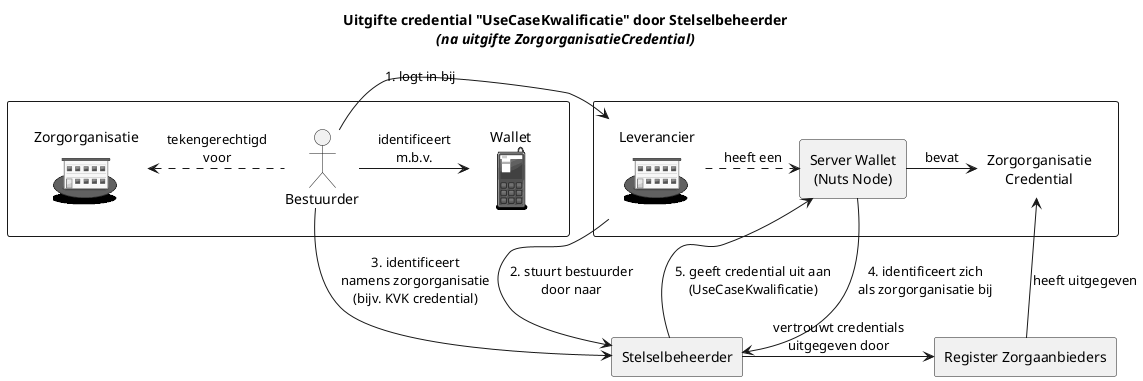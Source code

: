 @startuml
!include <osa/mobile/pda/pda>
!include <osa/site_branch/site_branch>
skinparam {
    DefaultTextAlignment center
}

title Uitgifte credential "UseCaseKwalificatie" door Stelselbeheerder\n<i>(na uitgifte ZorgorganisatieCredential)</i>

rectangle {
    actor Bestuurder
    label Wallet as "Wallet\n<$pda{scale=0.5}>"
    label Zorgorganisatie as "Zorgorganisatie\n<$site_branch{scale=0.5}>"
}

rectangle {
    label Leverancier as "Leverancier\n<$site_branch{scale=0.5}>"
    rectangle NutsNode as "Server Wallet\n(Nuts Node)"
    label ZorgorganisatieCredential as "Zorgorganisatie\nCredential"
}

rectangle "Register Zorgaanbieders" as OrgRegistry
rectangle "Stelselbeheerder" as Stelselbeheerder

Bestuurder -> Leverancier : 1. logt in bij
Leverancier -down-> Stelselbeheerder : 2. stuurt bestuurder\ndoor naar
Bestuurder -down-> Stelselbeheerder : 3. identificeert\nnamens zorgorganisatie\n(bijv. KVK credential)
Bestuurder -.left-> Zorgorganisatie : tekengerechtigd\nvoor
NutsNode -down-> Stelselbeheerder : 4. identificeert zich\nals zorgorganisatie bij
Stelselbeheerder -> NutsNode : 5. geeft credential uit aan\n(UseCaseKwalificatie)
Leverancier -.right-> NutsNode : heeft een
Bestuurder -> Wallet : identificeert\nm.b.v.

NutsNode -> ZorgorganisatieCredential : bevat
Stelselbeheerder -> OrgRegistry : vertrouwt credentials\nuitgegeven door
OrgRegistry -up-> ZorgorganisatieCredential : heeft uitgegeven

@enduml